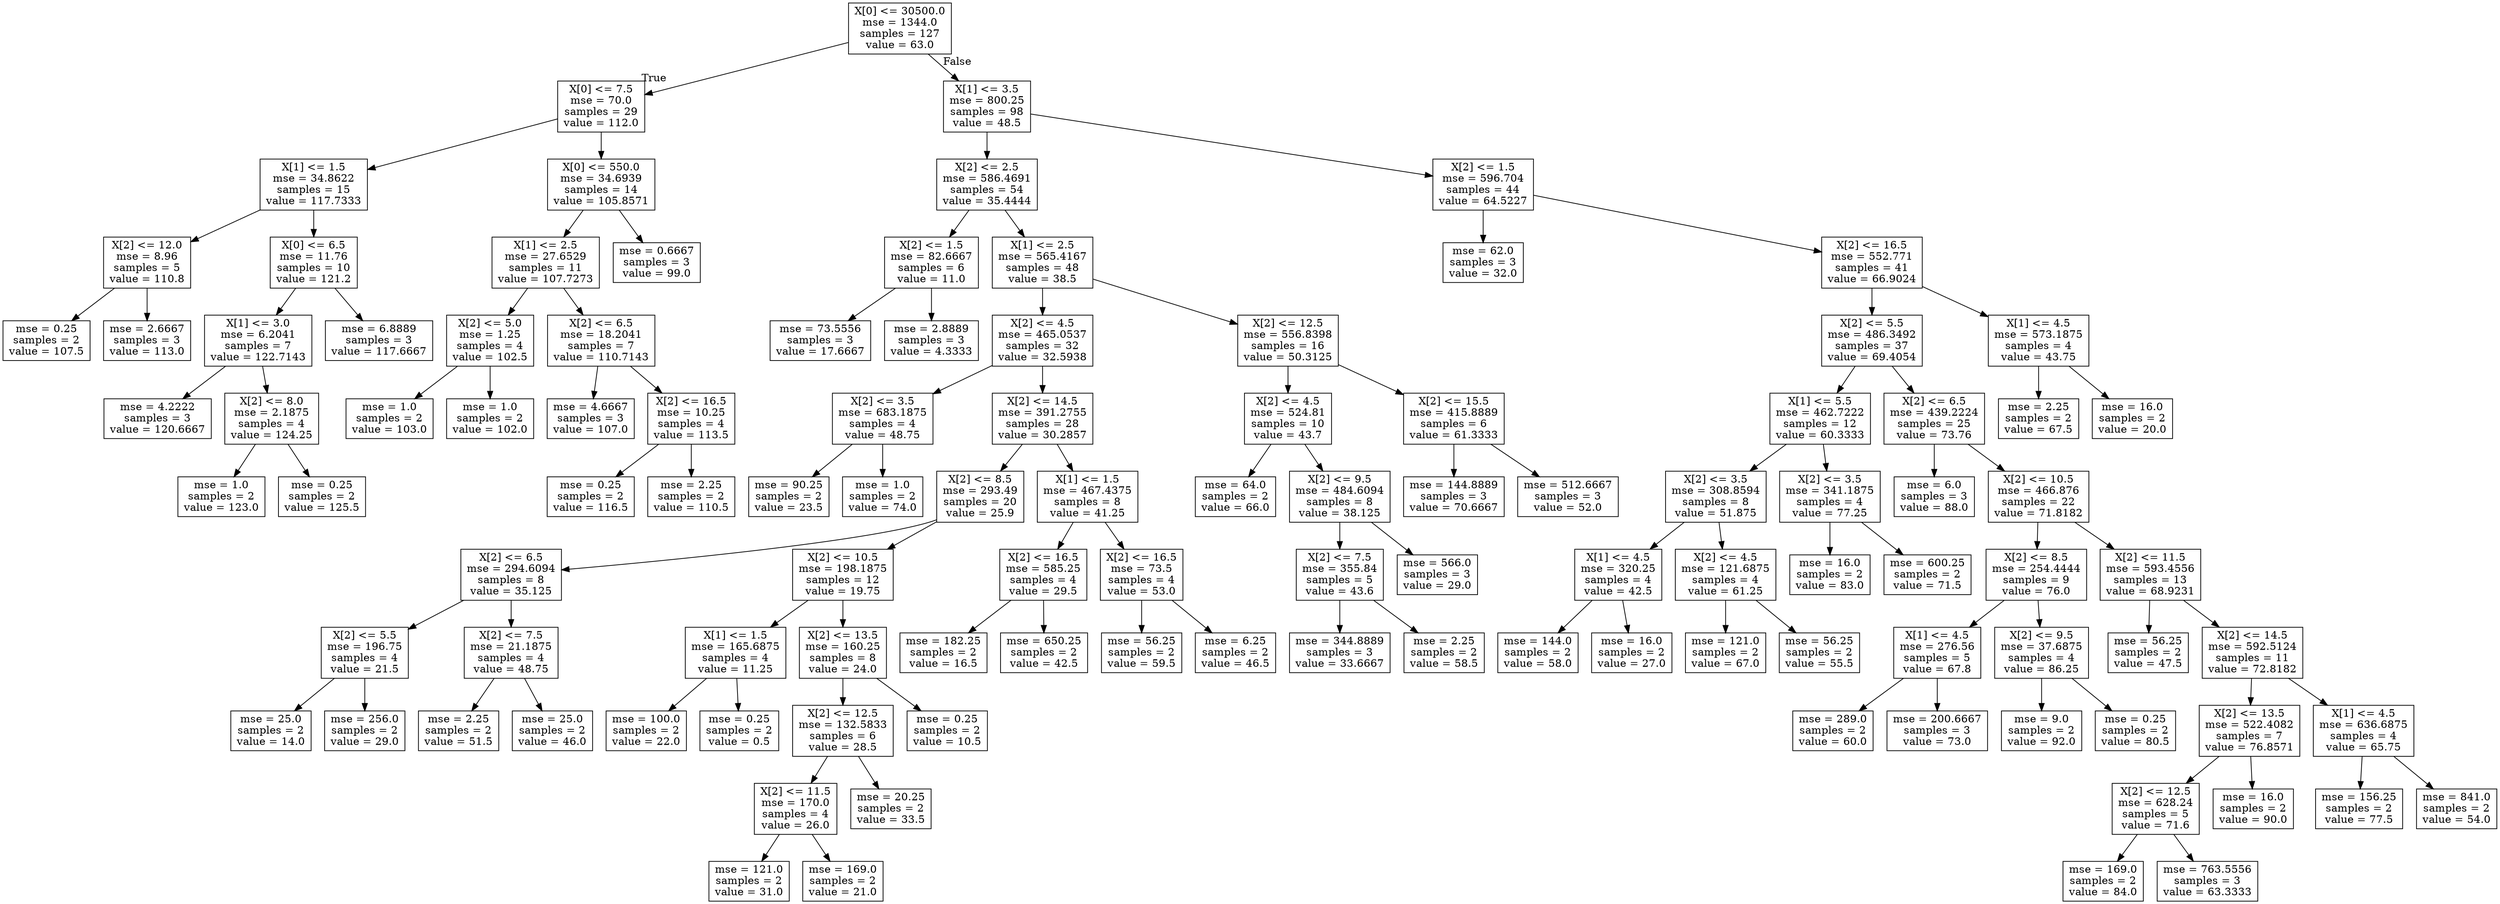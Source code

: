 digraph Tree {
node [shape=box] ;
0 [label="X[0] <= 30500.0\nmse = 1344.0\nsamples = 127\nvalue = 63.0"] ;
1 [label="X[0] <= 7.5\nmse = 70.0\nsamples = 29\nvalue = 112.0"] ;
0 -> 1 [labeldistance=2.5, labelangle=45, headlabel="True"] ;
2 [label="X[1] <= 1.5\nmse = 34.8622\nsamples = 15\nvalue = 117.7333"] ;
1 -> 2 ;
3 [label="X[2] <= 12.0\nmse = 8.96\nsamples = 5\nvalue = 110.8"] ;
2 -> 3 ;
4 [label="mse = 0.25\nsamples = 2\nvalue = 107.5"] ;
3 -> 4 ;
5 [label="mse = 2.6667\nsamples = 3\nvalue = 113.0"] ;
3 -> 5 ;
6 [label="X[0] <= 6.5\nmse = 11.76\nsamples = 10\nvalue = 121.2"] ;
2 -> 6 ;
7 [label="X[1] <= 3.0\nmse = 6.2041\nsamples = 7\nvalue = 122.7143"] ;
6 -> 7 ;
8 [label="mse = 4.2222\nsamples = 3\nvalue = 120.6667"] ;
7 -> 8 ;
9 [label="X[2] <= 8.0\nmse = 2.1875\nsamples = 4\nvalue = 124.25"] ;
7 -> 9 ;
10 [label="mse = 1.0\nsamples = 2\nvalue = 123.0"] ;
9 -> 10 ;
11 [label="mse = 0.25\nsamples = 2\nvalue = 125.5"] ;
9 -> 11 ;
12 [label="mse = 6.8889\nsamples = 3\nvalue = 117.6667"] ;
6 -> 12 ;
13 [label="X[0] <= 550.0\nmse = 34.6939\nsamples = 14\nvalue = 105.8571"] ;
1 -> 13 ;
14 [label="X[1] <= 2.5\nmse = 27.6529\nsamples = 11\nvalue = 107.7273"] ;
13 -> 14 ;
15 [label="X[2] <= 5.0\nmse = 1.25\nsamples = 4\nvalue = 102.5"] ;
14 -> 15 ;
16 [label="mse = 1.0\nsamples = 2\nvalue = 103.0"] ;
15 -> 16 ;
17 [label="mse = 1.0\nsamples = 2\nvalue = 102.0"] ;
15 -> 17 ;
18 [label="X[2] <= 6.5\nmse = 18.2041\nsamples = 7\nvalue = 110.7143"] ;
14 -> 18 ;
19 [label="mse = 4.6667\nsamples = 3\nvalue = 107.0"] ;
18 -> 19 ;
20 [label="X[2] <= 16.5\nmse = 10.25\nsamples = 4\nvalue = 113.5"] ;
18 -> 20 ;
21 [label="mse = 0.25\nsamples = 2\nvalue = 116.5"] ;
20 -> 21 ;
22 [label="mse = 2.25\nsamples = 2\nvalue = 110.5"] ;
20 -> 22 ;
23 [label="mse = 0.6667\nsamples = 3\nvalue = 99.0"] ;
13 -> 23 ;
24 [label="X[1] <= 3.5\nmse = 800.25\nsamples = 98\nvalue = 48.5"] ;
0 -> 24 [labeldistance=2.5, labelangle=-45, headlabel="False"] ;
25 [label="X[2] <= 2.5\nmse = 586.4691\nsamples = 54\nvalue = 35.4444"] ;
24 -> 25 ;
26 [label="X[2] <= 1.5\nmse = 82.6667\nsamples = 6\nvalue = 11.0"] ;
25 -> 26 ;
27 [label="mse = 73.5556\nsamples = 3\nvalue = 17.6667"] ;
26 -> 27 ;
28 [label="mse = 2.8889\nsamples = 3\nvalue = 4.3333"] ;
26 -> 28 ;
29 [label="X[1] <= 2.5\nmse = 565.4167\nsamples = 48\nvalue = 38.5"] ;
25 -> 29 ;
30 [label="X[2] <= 4.5\nmse = 465.0537\nsamples = 32\nvalue = 32.5938"] ;
29 -> 30 ;
31 [label="X[2] <= 3.5\nmse = 683.1875\nsamples = 4\nvalue = 48.75"] ;
30 -> 31 ;
32 [label="mse = 90.25\nsamples = 2\nvalue = 23.5"] ;
31 -> 32 ;
33 [label="mse = 1.0\nsamples = 2\nvalue = 74.0"] ;
31 -> 33 ;
34 [label="X[2] <= 14.5\nmse = 391.2755\nsamples = 28\nvalue = 30.2857"] ;
30 -> 34 ;
35 [label="X[2] <= 8.5\nmse = 293.49\nsamples = 20\nvalue = 25.9"] ;
34 -> 35 ;
36 [label="X[2] <= 6.5\nmse = 294.6094\nsamples = 8\nvalue = 35.125"] ;
35 -> 36 ;
37 [label="X[2] <= 5.5\nmse = 196.75\nsamples = 4\nvalue = 21.5"] ;
36 -> 37 ;
38 [label="mse = 25.0\nsamples = 2\nvalue = 14.0"] ;
37 -> 38 ;
39 [label="mse = 256.0\nsamples = 2\nvalue = 29.0"] ;
37 -> 39 ;
40 [label="X[2] <= 7.5\nmse = 21.1875\nsamples = 4\nvalue = 48.75"] ;
36 -> 40 ;
41 [label="mse = 2.25\nsamples = 2\nvalue = 51.5"] ;
40 -> 41 ;
42 [label="mse = 25.0\nsamples = 2\nvalue = 46.0"] ;
40 -> 42 ;
43 [label="X[2] <= 10.5\nmse = 198.1875\nsamples = 12\nvalue = 19.75"] ;
35 -> 43 ;
44 [label="X[1] <= 1.5\nmse = 165.6875\nsamples = 4\nvalue = 11.25"] ;
43 -> 44 ;
45 [label="mse = 100.0\nsamples = 2\nvalue = 22.0"] ;
44 -> 45 ;
46 [label="mse = 0.25\nsamples = 2\nvalue = 0.5"] ;
44 -> 46 ;
47 [label="X[2] <= 13.5\nmse = 160.25\nsamples = 8\nvalue = 24.0"] ;
43 -> 47 ;
48 [label="X[2] <= 12.5\nmse = 132.5833\nsamples = 6\nvalue = 28.5"] ;
47 -> 48 ;
49 [label="X[2] <= 11.5\nmse = 170.0\nsamples = 4\nvalue = 26.0"] ;
48 -> 49 ;
50 [label="mse = 121.0\nsamples = 2\nvalue = 31.0"] ;
49 -> 50 ;
51 [label="mse = 169.0\nsamples = 2\nvalue = 21.0"] ;
49 -> 51 ;
52 [label="mse = 20.25\nsamples = 2\nvalue = 33.5"] ;
48 -> 52 ;
53 [label="mse = 0.25\nsamples = 2\nvalue = 10.5"] ;
47 -> 53 ;
54 [label="X[1] <= 1.5\nmse = 467.4375\nsamples = 8\nvalue = 41.25"] ;
34 -> 54 ;
55 [label="X[2] <= 16.5\nmse = 585.25\nsamples = 4\nvalue = 29.5"] ;
54 -> 55 ;
56 [label="mse = 182.25\nsamples = 2\nvalue = 16.5"] ;
55 -> 56 ;
57 [label="mse = 650.25\nsamples = 2\nvalue = 42.5"] ;
55 -> 57 ;
58 [label="X[2] <= 16.5\nmse = 73.5\nsamples = 4\nvalue = 53.0"] ;
54 -> 58 ;
59 [label="mse = 56.25\nsamples = 2\nvalue = 59.5"] ;
58 -> 59 ;
60 [label="mse = 6.25\nsamples = 2\nvalue = 46.5"] ;
58 -> 60 ;
61 [label="X[2] <= 12.5\nmse = 556.8398\nsamples = 16\nvalue = 50.3125"] ;
29 -> 61 ;
62 [label="X[2] <= 4.5\nmse = 524.81\nsamples = 10\nvalue = 43.7"] ;
61 -> 62 ;
63 [label="mse = 64.0\nsamples = 2\nvalue = 66.0"] ;
62 -> 63 ;
64 [label="X[2] <= 9.5\nmse = 484.6094\nsamples = 8\nvalue = 38.125"] ;
62 -> 64 ;
65 [label="X[2] <= 7.5\nmse = 355.84\nsamples = 5\nvalue = 43.6"] ;
64 -> 65 ;
66 [label="mse = 344.8889\nsamples = 3\nvalue = 33.6667"] ;
65 -> 66 ;
67 [label="mse = 2.25\nsamples = 2\nvalue = 58.5"] ;
65 -> 67 ;
68 [label="mse = 566.0\nsamples = 3\nvalue = 29.0"] ;
64 -> 68 ;
69 [label="X[2] <= 15.5\nmse = 415.8889\nsamples = 6\nvalue = 61.3333"] ;
61 -> 69 ;
70 [label="mse = 144.8889\nsamples = 3\nvalue = 70.6667"] ;
69 -> 70 ;
71 [label="mse = 512.6667\nsamples = 3\nvalue = 52.0"] ;
69 -> 71 ;
72 [label="X[2] <= 1.5\nmse = 596.704\nsamples = 44\nvalue = 64.5227"] ;
24 -> 72 ;
73 [label="mse = 62.0\nsamples = 3\nvalue = 32.0"] ;
72 -> 73 ;
74 [label="X[2] <= 16.5\nmse = 552.771\nsamples = 41\nvalue = 66.9024"] ;
72 -> 74 ;
75 [label="X[2] <= 5.5\nmse = 486.3492\nsamples = 37\nvalue = 69.4054"] ;
74 -> 75 ;
76 [label="X[1] <= 5.5\nmse = 462.7222\nsamples = 12\nvalue = 60.3333"] ;
75 -> 76 ;
77 [label="X[2] <= 3.5\nmse = 308.8594\nsamples = 8\nvalue = 51.875"] ;
76 -> 77 ;
78 [label="X[1] <= 4.5\nmse = 320.25\nsamples = 4\nvalue = 42.5"] ;
77 -> 78 ;
79 [label="mse = 144.0\nsamples = 2\nvalue = 58.0"] ;
78 -> 79 ;
80 [label="mse = 16.0\nsamples = 2\nvalue = 27.0"] ;
78 -> 80 ;
81 [label="X[2] <= 4.5\nmse = 121.6875\nsamples = 4\nvalue = 61.25"] ;
77 -> 81 ;
82 [label="mse = 121.0\nsamples = 2\nvalue = 67.0"] ;
81 -> 82 ;
83 [label="mse = 56.25\nsamples = 2\nvalue = 55.5"] ;
81 -> 83 ;
84 [label="X[2] <= 3.5\nmse = 341.1875\nsamples = 4\nvalue = 77.25"] ;
76 -> 84 ;
85 [label="mse = 16.0\nsamples = 2\nvalue = 83.0"] ;
84 -> 85 ;
86 [label="mse = 600.25\nsamples = 2\nvalue = 71.5"] ;
84 -> 86 ;
87 [label="X[2] <= 6.5\nmse = 439.2224\nsamples = 25\nvalue = 73.76"] ;
75 -> 87 ;
88 [label="mse = 6.0\nsamples = 3\nvalue = 88.0"] ;
87 -> 88 ;
89 [label="X[2] <= 10.5\nmse = 466.876\nsamples = 22\nvalue = 71.8182"] ;
87 -> 89 ;
90 [label="X[2] <= 8.5\nmse = 254.4444\nsamples = 9\nvalue = 76.0"] ;
89 -> 90 ;
91 [label="X[1] <= 4.5\nmse = 276.56\nsamples = 5\nvalue = 67.8"] ;
90 -> 91 ;
92 [label="mse = 289.0\nsamples = 2\nvalue = 60.0"] ;
91 -> 92 ;
93 [label="mse = 200.6667\nsamples = 3\nvalue = 73.0"] ;
91 -> 93 ;
94 [label="X[2] <= 9.5\nmse = 37.6875\nsamples = 4\nvalue = 86.25"] ;
90 -> 94 ;
95 [label="mse = 9.0\nsamples = 2\nvalue = 92.0"] ;
94 -> 95 ;
96 [label="mse = 0.25\nsamples = 2\nvalue = 80.5"] ;
94 -> 96 ;
97 [label="X[2] <= 11.5\nmse = 593.4556\nsamples = 13\nvalue = 68.9231"] ;
89 -> 97 ;
98 [label="mse = 56.25\nsamples = 2\nvalue = 47.5"] ;
97 -> 98 ;
99 [label="X[2] <= 14.5\nmse = 592.5124\nsamples = 11\nvalue = 72.8182"] ;
97 -> 99 ;
100 [label="X[2] <= 13.5\nmse = 522.4082\nsamples = 7\nvalue = 76.8571"] ;
99 -> 100 ;
101 [label="X[2] <= 12.5\nmse = 628.24\nsamples = 5\nvalue = 71.6"] ;
100 -> 101 ;
102 [label="mse = 169.0\nsamples = 2\nvalue = 84.0"] ;
101 -> 102 ;
103 [label="mse = 763.5556\nsamples = 3\nvalue = 63.3333"] ;
101 -> 103 ;
104 [label="mse = 16.0\nsamples = 2\nvalue = 90.0"] ;
100 -> 104 ;
105 [label="X[1] <= 4.5\nmse = 636.6875\nsamples = 4\nvalue = 65.75"] ;
99 -> 105 ;
106 [label="mse = 156.25\nsamples = 2\nvalue = 77.5"] ;
105 -> 106 ;
107 [label="mse = 841.0\nsamples = 2\nvalue = 54.0"] ;
105 -> 107 ;
108 [label="X[1] <= 4.5\nmse = 573.1875\nsamples = 4\nvalue = 43.75"] ;
74 -> 108 ;
109 [label="mse = 2.25\nsamples = 2\nvalue = 67.5"] ;
108 -> 109 ;
110 [label="mse = 16.0\nsamples = 2\nvalue = 20.0"] ;
108 -> 110 ;
}